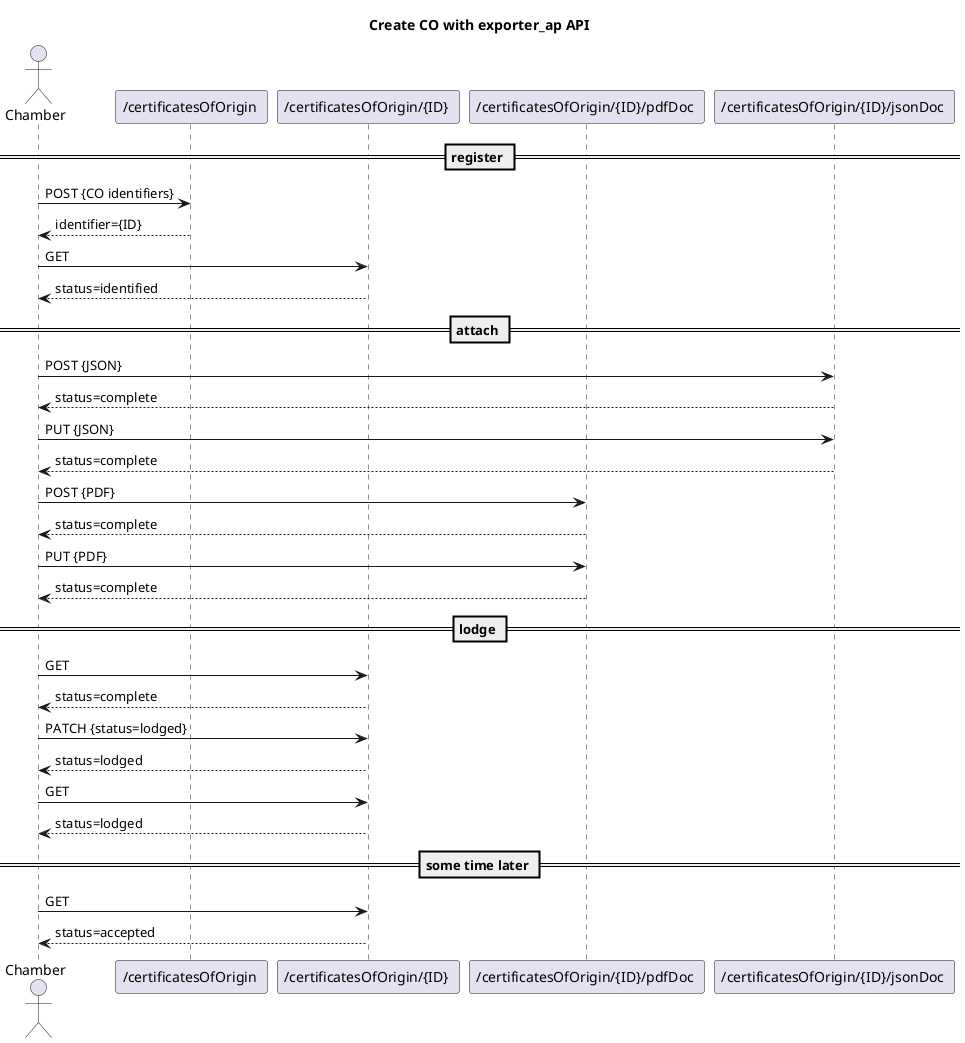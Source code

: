@startuml
actor Staff as "Chamber"
participant colist as "/certificatesOfOrigin "
participant co as "/certificatesOfOrigin/{ID} "
participant copdf as "/certificatesOfOrigin/{ID}/pdfDoc "
participant cojson as "/certificatesOfOrigin/{ID}/jsonDoc "

title Create CO with exporter_ap API

== register ==
Staff -> colist: POST {CO identifiers}
Staff <-- colist: identifier={ID}
Staff -> co: GET
Staff <-- co: status=identified

== attach ==
Staff -> cojson: POST {JSON}
Staff <-- cojson: status=complete
Staff -> cojson: PUT {JSON}
Staff <-- cojson: status=complete
Staff -> copdf: POST {PDF}
Staff <-- copdf: status=complete
Staff -> copdf: PUT {PDF}
Staff <-- copdf: status=complete

== lodge ==
Staff -> co: GET
Staff <-- co: status=complete
Staff -> co: PATCH {status=lodged}
Staff <-- co: status=lodged
Staff -> co: GET
Staff <-- co: status=lodged

== some time later ==
Staff -> co: GET
Staff <-- co: status=accepted

@enduml